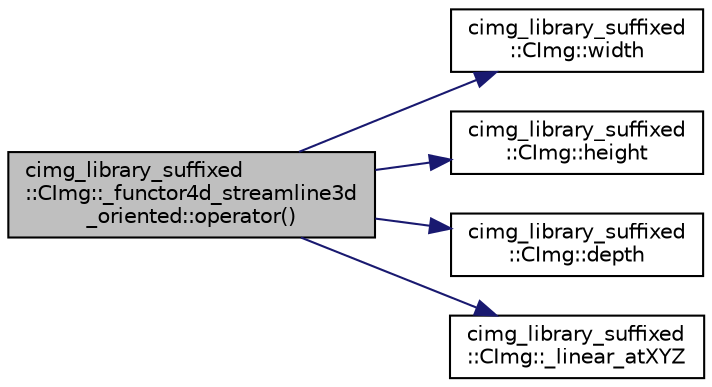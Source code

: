 digraph "cimg_library_suffixed::CImg::_functor4d_streamline3d_oriented::operator()"
{
  edge [fontname="Helvetica",fontsize="10",labelfontname="Helvetica",labelfontsize="10"];
  node [fontname="Helvetica",fontsize="10",shape=record];
  rankdir="LR";
  Node4 [label="cimg_library_suffixed\l::CImg::_functor4d_streamline3d\l_oriented::operator()",height=0.2,width=0.4,color="black", fillcolor="grey75", style="filled", fontcolor="black"];
  Node4 -> Node5 [color="midnightblue",fontsize="10",style="solid",fontname="Helvetica"];
  Node5 [label="cimg_library_suffixed\l::CImg::width",height=0.2,width=0.4,color="black", fillcolor="white", style="filled",URL="$structcimg__library__suffixed_1_1_c_img.html#a2d7b769d447c0451a2f43c77e997beff",tooltip="Return the number of image columns. "];
  Node4 -> Node6 [color="midnightblue",fontsize="10",style="solid",fontname="Helvetica"];
  Node6 [label="cimg_library_suffixed\l::CImg::height",height=0.2,width=0.4,color="black", fillcolor="white", style="filled",URL="$structcimg__library__suffixed_1_1_c_img.html#a49834fd555c4a8362100bc628f1b03bb",tooltip="Return the number of image rows. "];
  Node4 -> Node7 [color="midnightblue",fontsize="10",style="solid",fontname="Helvetica"];
  Node7 [label="cimg_library_suffixed\l::CImg::depth",height=0.2,width=0.4,color="black", fillcolor="white", style="filled",URL="$structcimg__library__suffixed_1_1_c_img.html#aa708d2050f866a341896aca528615d2d",tooltip="Return the number of image slices. "];
  Node4 -> Node8 [color="midnightblue",fontsize="10",style="solid",fontname="Helvetica"];
  Node8 [label="cimg_library_suffixed\l::CImg::_linear_atXYZ",height=0.2,width=0.4,color="black", fillcolor="white", style="filled",URL="$structcimg__library__suffixed_1_1_c_img.html#af62fae49d04ac84e14090602e2fc213a"];
}
